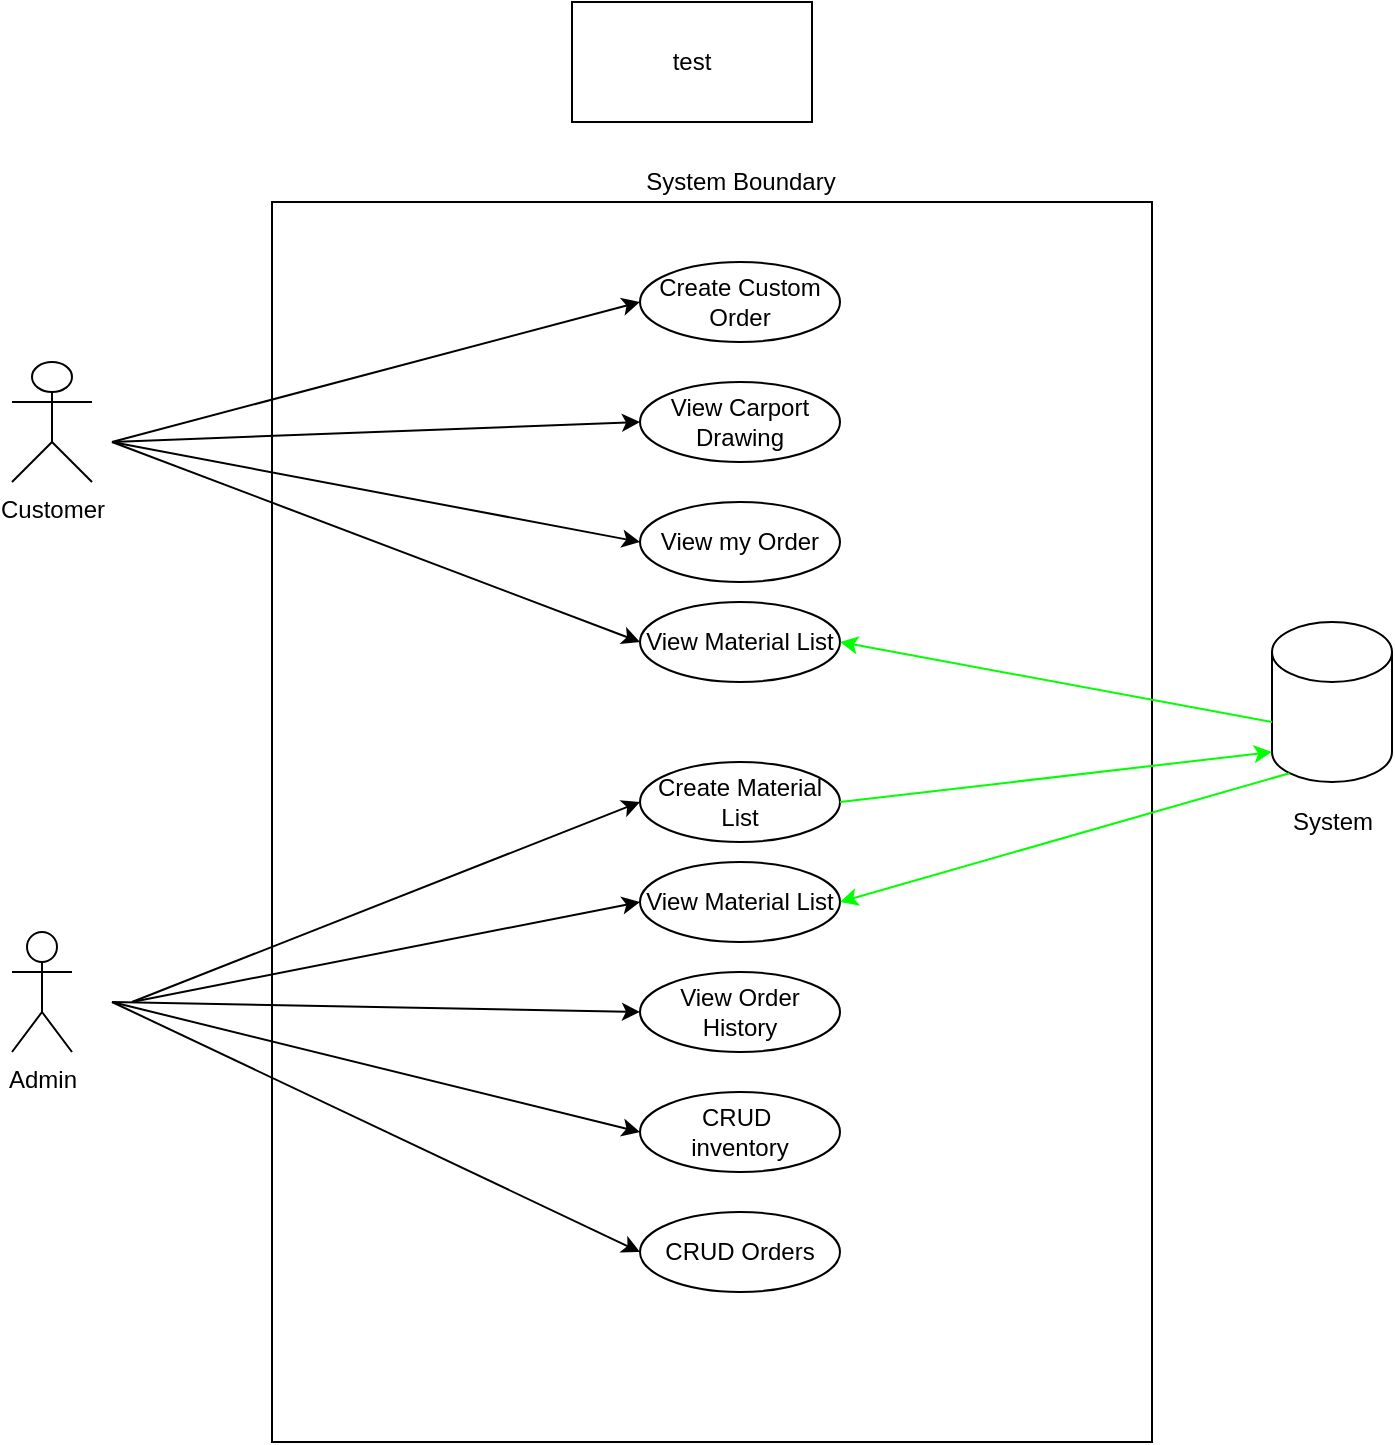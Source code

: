 <mxfile version="14.6.9" type="github">
  <diagram id="ygdzen8UIL2z9Q3izg6u" name="Page-1">
    <mxGraphModel dx="1422" dy="763" grid="1" gridSize="10" guides="1" tooltips="1" connect="1" arrows="1" fold="1" page="1" pageScale="1" pageWidth="827" pageHeight="1169" math="0" shadow="0">
      <root>
        <mxCell id="0" />
        <mxCell id="1" parent="0" />
        <mxCell id="fhKEaw7kfPtzZ2sWskrr-1" value="Customer" style="shape=umlActor;verticalLabelPosition=bottom;verticalAlign=top;html=1;outlineConnect=0;" parent="1" vertex="1">
          <mxGeometry x="100" y="200" width="40" height="60" as="geometry" />
        </mxCell>
        <mxCell id="fhKEaw7kfPtzZ2sWskrr-2" value="Admin" style="shape=umlActor;verticalLabelPosition=bottom;verticalAlign=top;html=1;outlineConnect=0;" parent="1" vertex="1">
          <mxGeometry x="100" y="485" width="30" height="60" as="geometry" />
        </mxCell>
        <mxCell id="fhKEaw7kfPtzZ2sWskrr-5" value="&lt;br&gt;&lt;br&gt;&lt;br&gt;&lt;br&gt;&lt;br&gt;&lt;br&gt;&lt;br&gt;&lt;br&gt;" style="rounded=0;whiteSpace=wrap;html=1;fillColor=none;" parent="1" vertex="1">
          <mxGeometry x="230" y="120" width="440" height="620" as="geometry" />
        </mxCell>
        <mxCell id="fhKEaw7kfPtzZ2sWskrr-6" value="System Boundary" style="text;html=1;align=center;verticalAlign=middle;resizable=0;points=[];autosize=1;strokeColor=none;" parent="1" vertex="1">
          <mxGeometry x="409" y="100" width="110" height="20" as="geometry" />
        </mxCell>
        <mxCell id="fhKEaw7kfPtzZ2sWskrr-7" value="Create Custom Order" style="ellipse;whiteSpace=wrap;html=1;fillColor=none;" parent="1" vertex="1">
          <mxGeometry x="414" y="150" width="100" height="40" as="geometry" />
        </mxCell>
        <mxCell id="fhKEaw7kfPtzZ2sWskrr-9" value="View my Order" style="ellipse;whiteSpace=wrap;html=1;fillColor=none;" parent="1" vertex="1">
          <mxGeometry x="414" y="270" width="100" height="40" as="geometry" />
        </mxCell>
        <mxCell id="fhKEaw7kfPtzZ2sWskrr-10" value="CRUD Orders" style="ellipse;whiteSpace=wrap;html=1;fillColor=none;" parent="1" vertex="1">
          <mxGeometry x="414" y="625" width="100" height="40" as="geometry" />
        </mxCell>
        <mxCell id="fhKEaw7kfPtzZ2sWskrr-12" value="View Order History" style="ellipse;whiteSpace=wrap;html=1;fillColor=none;" parent="1" vertex="1">
          <mxGeometry x="414" y="505" width="100" height="40" as="geometry" />
        </mxCell>
        <mxCell id="fhKEaw7kfPtzZ2sWskrr-13" value="&lt;span&gt;CRUD&amp;nbsp;&lt;/span&gt;&lt;br&gt;&lt;span&gt;inventory&lt;/span&gt;" style="ellipse;whiteSpace=wrap;html=1;fillColor=none;" parent="1" vertex="1">
          <mxGeometry x="414" y="565" width="100" height="40" as="geometry" />
        </mxCell>
        <mxCell id="fhKEaw7kfPtzZ2sWskrr-17" value="" style="endArrow=classic;html=1;entryX=0;entryY=0.5;entryDx=0;entryDy=0;" parent="1" target="fhKEaw7kfPtzZ2sWskrr-13" edge="1">
          <mxGeometry width="50" height="50" relative="1" as="geometry">
            <mxPoint x="150" y="520" as="sourcePoint" />
            <mxPoint x="200" y="470" as="targetPoint" />
          </mxGeometry>
        </mxCell>
        <mxCell id="fhKEaw7kfPtzZ2sWskrr-18" value="" style="endArrow=classic;html=1;entryX=0;entryY=0.5;entryDx=0;entryDy=0;" parent="1" target="fhKEaw7kfPtzZ2sWskrr-7" edge="1">
          <mxGeometry width="50" height="50" relative="1" as="geometry">
            <mxPoint x="150" y="240" as="sourcePoint" />
            <mxPoint x="200" y="190" as="targetPoint" />
          </mxGeometry>
        </mxCell>
        <mxCell id="fhKEaw7kfPtzZ2sWskrr-22" value="" style="endArrow=classic;html=1;entryX=0;entryY=0.5;entryDx=0;entryDy=0;" parent="1" target="fhKEaw7kfPtzZ2sWskrr-12" edge="1">
          <mxGeometry width="50" height="50" relative="1" as="geometry">
            <mxPoint x="150" y="520" as="sourcePoint" />
            <mxPoint x="420" y="440" as="targetPoint" />
          </mxGeometry>
        </mxCell>
        <mxCell id="fhKEaw7kfPtzZ2sWskrr-24" value="View Carport Drawing" style="ellipse;whiteSpace=wrap;html=1;fillColor=none;" parent="1" vertex="1">
          <mxGeometry x="414" y="210" width="100" height="40" as="geometry" />
        </mxCell>
        <mxCell id="fhKEaw7kfPtzZ2sWskrr-26" value="" style="endArrow=classic;html=1;entryX=0;entryY=0.5;entryDx=0;entryDy=0;" parent="1" target="fhKEaw7kfPtzZ2sWskrr-24" edge="1">
          <mxGeometry width="50" height="50" relative="1" as="geometry">
            <mxPoint x="150" y="240" as="sourcePoint" />
            <mxPoint x="420" y="370" as="targetPoint" />
          </mxGeometry>
        </mxCell>
        <mxCell id="fhKEaw7kfPtzZ2sWskrr-28" value="" style="endArrow=classic;html=1;entryX=0;entryY=0.5;entryDx=0;entryDy=0;" parent="1" target="fhKEaw7kfPtzZ2sWskrr-9" edge="1">
          <mxGeometry width="50" height="50" relative="1" as="geometry">
            <mxPoint x="150" y="240" as="sourcePoint" />
            <mxPoint x="420" y="370" as="targetPoint" />
          </mxGeometry>
        </mxCell>
        <mxCell id="fhKEaw7kfPtzZ2sWskrr-33" value="" style="endArrow=classic;html=1;entryX=0;entryY=0.5;entryDx=0;entryDy=0;" parent="1" target="fhKEaw7kfPtzZ2sWskrr-10" edge="1">
          <mxGeometry width="50" height="50" relative="1" as="geometry">
            <mxPoint x="150" y="520" as="sourcePoint" />
            <mxPoint x="420" y="370" as="targetPoint" />
          </mxGeometry>
        </mxCell>
        <mxCell id="fhKEaw7kfPtzZ2sWskrr-35" value="View Material List" style="ellipse;whiteSpace=wrap;html=1;fillColor=none;" parent="1" vertex="1">
          <mxGeometry x="414" y="320" width="100" height="40" as="geometry" />
        </mxCell>
        <mxCell id="fhKEaw7kfPtzZ2sWskrr-36" value="" style="endArrow=classic;html=1;entryX=0;entryY=0.5;entryDx=0;entryDy=0;" parent="1" target="fhKEaw7kfPtzZ2sWskrr-35" edge="1">
          <mxGeometry width="50" height="50" relative="1" as="geometry">
            <mxPoint x="150" y="240" as="sourcePoint" />
            <mxPoint x="420" y="370" as="targetPoint" />
          </mxGeometry>
        </mxCell>
        <mxCell id="zwA4oIyYL0pUJ5uWJ_54-3" value="test" style="rounded=0;whiteSpace=wrap;html=1;" parent="1" vertex="1">
          <mxGeometry x="380" y="20" width="120" height="60" as="geometry" />
        </mxCell>
        <mxCell id="PxSqtdrrt_EEmlgIxpEL-1" value="" style="shape=cylinder3;whiteSpace=wrap;html=1;boundedLbl=1;backgroundOutline=1;size=15;" vertex="1" parent="1">
          <mxGeometry x="730" y="330" width="60" height="80" as="geometry" />
        </mxCell>
        <mxCell id="PxSqtdrrt_EEmlgIxpEL-2" value="System" style="text;html=1;align=center;verticalAlign=middle;resizable=0;points=[];autosize=1;strokeColor=none;" vertex="1" parent="1">
          <mxGeometry x="730" y="420" width="60" height="20" as="geometry" />
        </mxCell>
        <mxCell id="PxSqtdrrt_EEmlgIxpEL-3" value="Create Material List" style="ellipse;whiteSpace=wrap;html=1;fillColor=none;" vertex="1" parent="1">
          <mxGeometry x="414" y="400" width="100" height="40" as="geometry" />
        </mxCell>
        <mxCell id="PxSqtdrrt_EEmlgIxpEL-4" value="" style="endArrow=classic;html=1;" edge="1" parent="1">
          <mxGeometry width="50" height="50" relative="1" as="geometry">
            <mxPoint x="160" y="520" as="sourcePoint" />
            <mxPoint x="414" y="420" as="targetPoint" />
          </mxGeometry>
        </mxCell>
        <mxCell id="PxSqtdrrt_EEmlgIxpEL-5" value="" style="endArrow=classic;html=1;entryX=0;entryY=1;entryDx=0;entryDy=-15;entryPerimeter=0;strokeColor=#00FF00;" edge="1" parent="1" target="PxSqtdrrt_EEmlgIxpEL-1">
          <mxGeometry width="50" height="50" relative="1" as="geometry">
            <mxPoint x="514" y="420" as="sourcePoint" />
            <mxPoint x="564" y="370" as="targetPoint" />
          </mxGeometry>
        </mxCell>
        <mxCell id="PxSqtdrrt_EEmlgIxpEL-6" value="" style="endArrow=classic;html=1;fillColor=#f8cecc;rounded=1;strokeColor=#00FF00;" edge="1" parent="1">
          <mxGeometry width="50" height="50" relative="1" as="geometry">
            <mxPoint x="730" y="380" as="sourcePoint" />
            <mxPoint x="514" y="340" as="targetPoint" />
          </mxGeometry>
        </mxCell>
        <mxCell id="PxSqtdrrt_EEmlgIxpEL-8" value="View Material List" style="ellipse;whiteSpace=wrap;html=1;fillColor=none;" vertex="1" parent="1">
          <mxGeometry x="414" y="450" width="100" height="40" as="geometry" />
        </mxCell>
        <mxCell id="PxSqtdrrt_EEmlgIxpEL-9" value="" style="endArrow=classic;html=1;fillColor=#f8cecc;strokeColor=#00FF00;entryX=1;entryY=0.5;entryDx=0;entryDy=0;exitX=0.145;exitY=1;exitDx=0;exitDy=-4.35;exitPerimeter=0;" edge="1" parent="1" source="PxSqtdrrt_EEmlgIxpEL-1" target="PxSqtdrrt_EEmlgIxpEL-8">
          <mxGeometry width="50" height="50" relative="1" as="geometry">
            <mxPoint x="730" y="380" as="sourcePoint" />
            <mxPoint x="514" y="340" as="targetPoint" />
          </mxGeometry>
        </mxCell>
        <mxCell id="PxSqtdrrt_EEmlgIxpEL-10" value="" style="endArrow=classic;html=1;entryX=0;entryY=0.5;entryDx=0;entryDy=0;" edge="1" parent="1" target="PxSqtdrrt_EEmlgIxpEL-8">
          <mxGeometry width="50" height="50" relative="1" as="geometry">
            <mxPoint x="160" y="520" as="sourcePoint" />
            <mxPoint x="424" y="430" as="targetPoint" />
          </mxGeometry>
        </mxCell>
      </root>
    </mxGraphModel>
  </diagram>
</mxfile>
